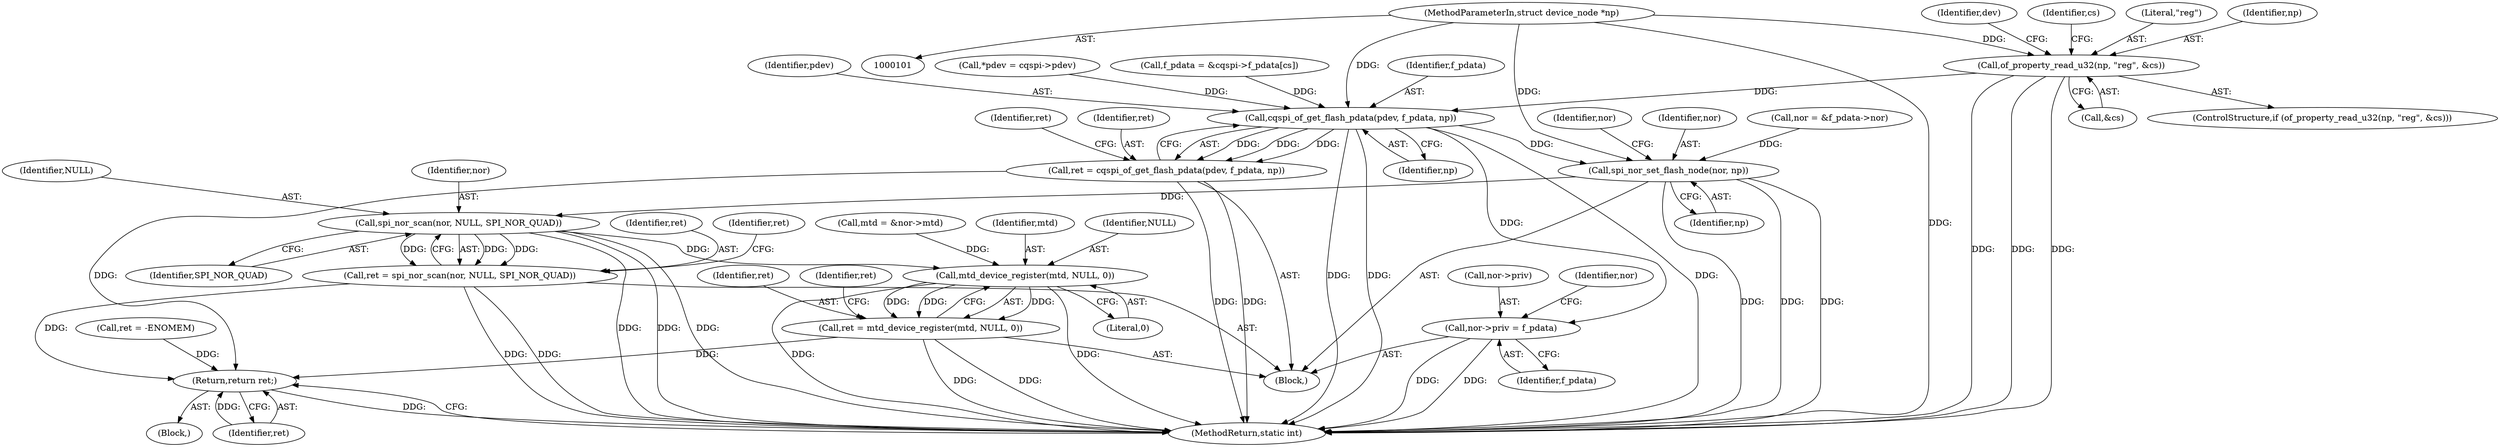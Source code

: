 digraph "0_linux_193e87143c290ec16838f5368adc0e0bc94eb931@API" {
"1000126" [label="(Call,of_property_read_u32(np, \"reg\", &cs))"];
"1000103" [label="(MethodParameterIn,struct device_node *np)"];
"1000166" [label="(Call,cqspi_of_get_flash_pdata(pdev, f_pdata, np))"];
"1000164" [label="(Call,ret = cqspi_of_get_flash_pdata(pdev, f_pdata, np))"];
"1000314" [label="(Return,return ret;)"];
"1000195" [label="(Call,spi_nor_set_flash_node(nor, np))"];
"1000262" [label="(Call,spi_nor_scan(nor, NULL, SPI_NOR_QUAD))"];
"1000260" [label="(Call,ret = spi_nor_scan(nor, NULL, SPI_NOR_QUAD))"];
"1000271" [label="(Call,mtd_device_register(mtd, NULL, 0))"];
"1000269" [label="(Call,ret = mtd_device_register(mtd, NULL, 0))"];
"1000198" [label="(Call,nor->priv = f_pdata)"];
"1000166" [label="(Call,cqspi_of_get_flash_pdata(pdev, f_pdata, np))"];
"1000198" [label="(Call,nor->priv = f_pdata)"];
"1000263" [label="(Identifier,nor)"];
"1000138" [label="(Identifier,cs)"];
"1000104" [label="(Block,)"];
"1000274" [label="(Literal,0)"];
"1000129" [label="(Call,&cs)"];
"1000128" [label="(Literal,\"reg\")"];
"1000103" [label="(MethodParameterIn,struct device_node *np)"];
"1000269" [label="(Call,ret = mtd_device_register(mtd, NULL, 0))"];
"1000197" [label="(Identifier,np)"];
"1000146" [label="(Call,f_pdata = &cqspi->f_pdata[cs])"];
"1000261" [label="(Identifier,ret)"];
"1000272" [label="(Identifier,mtd)"];
"1000273" [label="(Identifier,NULL)"];
"1000202" [label="(Identifier,f_pdata)"];
"1000265" [label="(Identifier,SPI_NOR_QUAD)"];
"1000127" [label="(Identifier,np)"];
"1000315" [label="(Identifier,ret)"];
"1000271" [label="(Call,mtd_device_register(mtd, NULL, 0))"];
"1000199" [label="(Call,nor->priv)"];
"1000169" [label="(Identifier,np)"];
"1000179" [label="(Call,mtd = &nor->mtd)"];
"1000125" [label="(ControlStructure,if (of_property_read_u32(np, \"reg\", &cs)))"];
"1000165" [label="(Identifier,ret)"];
"1000168" [label="(Identifier,f_pdata)"];
"1000200" [label="(Identifier,nor)"];
"1000314" [label="(Return,return ret;)"];
"1000264" [label="(Identifier,NULL)"];
"1000167" [label="(Identifier,pdev)"];
"1000205" [label="(Identifier,nor)"];
"1000196" [label="(Identifier,nor)"];
"1000262" [label="(Call,spi_nor_scan(nor, NULL, SPI_NOR_QUAD))"];
"1000133" [label="(Identifier,dev)"];
"1000270" [label="(Identifier,ret)"];
"1000260" [label="(Call,ret = spi_nor_scan(nor, NULL, SPI_NOR_QUAD))"];
"1000164" [label="(Call,ret = cqspi_of_get_flash_pdata(pdev, f_pdata, np))"];
"1000195" [label="(Call,spi_nor_set_flash_node(nor, np))"];
"1000173" [label="(Call,nor = &f_pdata->nor)"];
"1000126" [label="(Call,of_property_read_u32(np, \"reg\", &cs))"];
"1000316" [label="(MethodReturn,static int)"];
"1000106" [label="(Call,*pdev = cqspi->pdev)"];
"1000276" [label="(Identifier,ret)"];
"1000267" [label="(Identifier,ret)"];
"1000171" [label="(Identifier,ret)"];
"1000124" [label="(Block,)"];
"1000255" [label="(Call,ret = -ENOMEM)"];
"1000126" -> "1000125"  [label="AST: "];
"1000126" -> "1000129"  [label="CFG: "];
"1000127" -> "1000126"  [label="AST: "];
"1000128" -> "1000126"  [label="AST: "];
"1000129" -> "1000126"  [label="AST: "];
"1000133" -> "1000126"  [label="CFG: "];
"1000138" -> "1000126"  [label="CFG: "];
"1000126" -> "1000316"  [label="DDG: "];
"1000126" -> "1000316"  [label="DDG: "];
"1000126" -> "1000316"  [label="DDG: "];
"1000103" -> "1000126"  [label="DDG: "];
"1000126" -> "1000166"  [label="DDG: "];
"1000103" -> "1000101"  [label="AST: "];
"1000103" -> "1000316"  [label="DDG: "];
"1000103" -> "1000166"  [label="DDG: "];
"1000103" -> "1000195"  [label="DDG: "];
"1000166" -> "1000164"  [label="AST: "];
"1000166" -> "1000169"  [label="CFG: "];
"1000167" -> "1000166"  [label="AST: "];
"1000168" -> "1000166"  [label="AST: "];
"1000169" -> "1000166"  [label="AST: "];
"1000164" -> "1000166"  [label="CFG: "];
"1000166" -> "1000316"  [label="DDG: "];
"1000166" -> "1000316"  [label="DDG: "];
"1000166" -> "1000316"  [label="DDG: "];
"1000166" -> "1000164"  [label="DDG: "];
"1000166" -> "1000164"  [label="DDG: "];
"1000166" -> "1000164"  [label="DDG: "];
"1000106" -> "1000166"  [label="DDG: "];
"1000146" -> "1000166"  [label="DDG: "];
"1000166" -> "1000195"  [label="DDG: "];
"1000166" -> "1000198"  [label="DDG: "];
"1000164" -> "1000124"  [label="AST: "];
"1000165" -> "1000164"  [label="AST: "];
"1000171" -> "1000164"  [label="CFG: "];
"1000164" -> "1000316"  [label="DDG: "];
"1000164" -> "1000316"  [label="DDG: "];
"1000164" -> "1000314"  [label="DDG: "];
"1000314" -> "1000104"  [label="AST: "];
"1000314" -> "1000315"  [label="CFG: "];
"1000315" -> "1000314"  [label="AST: "];
"1000316" -> "1000314"  [label="CFG: "];
"1000314" -> "1000316"  [label="DDG: "];
"1000315" -> "1000314"  [label="DDG: "];
"1000269" -> "1000314"  [label="DDG: "];
"1000260" -> "1000314"  [label="DDG: "];
"1000255" -> "1000314"  [label="DDG: "];
"1000195" -> "1000124"  [label="AST: "];
"1000195" -> "1000197"  [label="CFG: "];
"1000196" -> "1000195"  [label="AST: "];
"1000197" -> "1000195"  [label="AST: "];
"1000200" -> "1000195"  [label="CFG: "];
"1000195" -> "1000316"  [label="DDG: "];
"1000195" -> "1000316"  [label="DDG: "];
"1000195" -> "1000316"  [label="DDG: "];
"1000173" -> "1000195"  [label="DDG: "];
"1000195" -> "1000262"  [label="DDG: "];
"1000262" -> "1000260"  [label="AST: "];
"1000262" -> "1000265"  [label="CFG: "];
"1000263" -> "1000262"  [label="AST: "];
"1000264" -> "1000262"  [label="AST: "];
"1000265" -> "1000262"  [label="AST: "];
"1000260" -> "1000262"  [label="CFG: "];
"1000262" -> "1000316"  [label="DDG: "];
"1000262" -> "1000316"  [label="DDG: "];
"1000262" -> "1000316"  [label="DDG: "];
"1000262" -> "1000260"  [label="DDG: "];
"1000262" -> "1000260"  [label="DDG: "];
"1000262" -> "1000260"  [label="DDG: "];
"1000262" -> "1000271"  [label="DDG: "];
"1000260" -> "1000124"  [label="AST: "];
"1000261" -> "1000260"  [label="AST: "];
"1000267" -> "1000260"  [label="CFG: "];
"1000260" -> "1000316"  [label="DDG: "];
"1000260" -> "1000316"  [label="DDG: "];
"1000271" -> "1000269"  [label="AST: "];
"1000271" -> "1000274"  [label="CFG: "];
"1000272" -> "1000271"  [label="AST: "];
"1000273" -> "1000271"  [label="AST: "];
"1000274" -> "1000271"  [label="AST: "];
"1000269" -> "1000271"  [label="CFG: "];
"1000271" -> "1000316"  [label="DDG: "];
"1000271" -> "1000316"  [label="DDG: "];
"1000271" -> "1000269"  [label="DDG: "];
"1000271" -> "1000269"  [label="DDG: "];
"1000271" -> "1000269"  [label="DDG: "];
"1000179" -> "1000271"  [label="DDG: "];
"1000269" -> "1000124"  [label="AST: "];
"1000270" -> "1000269"  [label="AST: "];
"1000276" -> "1000269"  [label="CFG: "];
"1000269" -> "1000316"  [label="DDG: "];
"1000269" -> "1000316"  [label="DDG: "];
"1000198" -> "1000124"  [label="AST: "];
"1000198" -> "1000202"  [label="CFG: "];
"1000199" -> "1000198"  [label="AST: "];
"1000202" -> "1000198"  [label="AST: "];
"1000205" -> "1000198"  [label="CFG: "];
"1000198" -> "1000316"  [label="DDG: "];
"1000198" -> "1000316"  [label="DDG: "];
}
